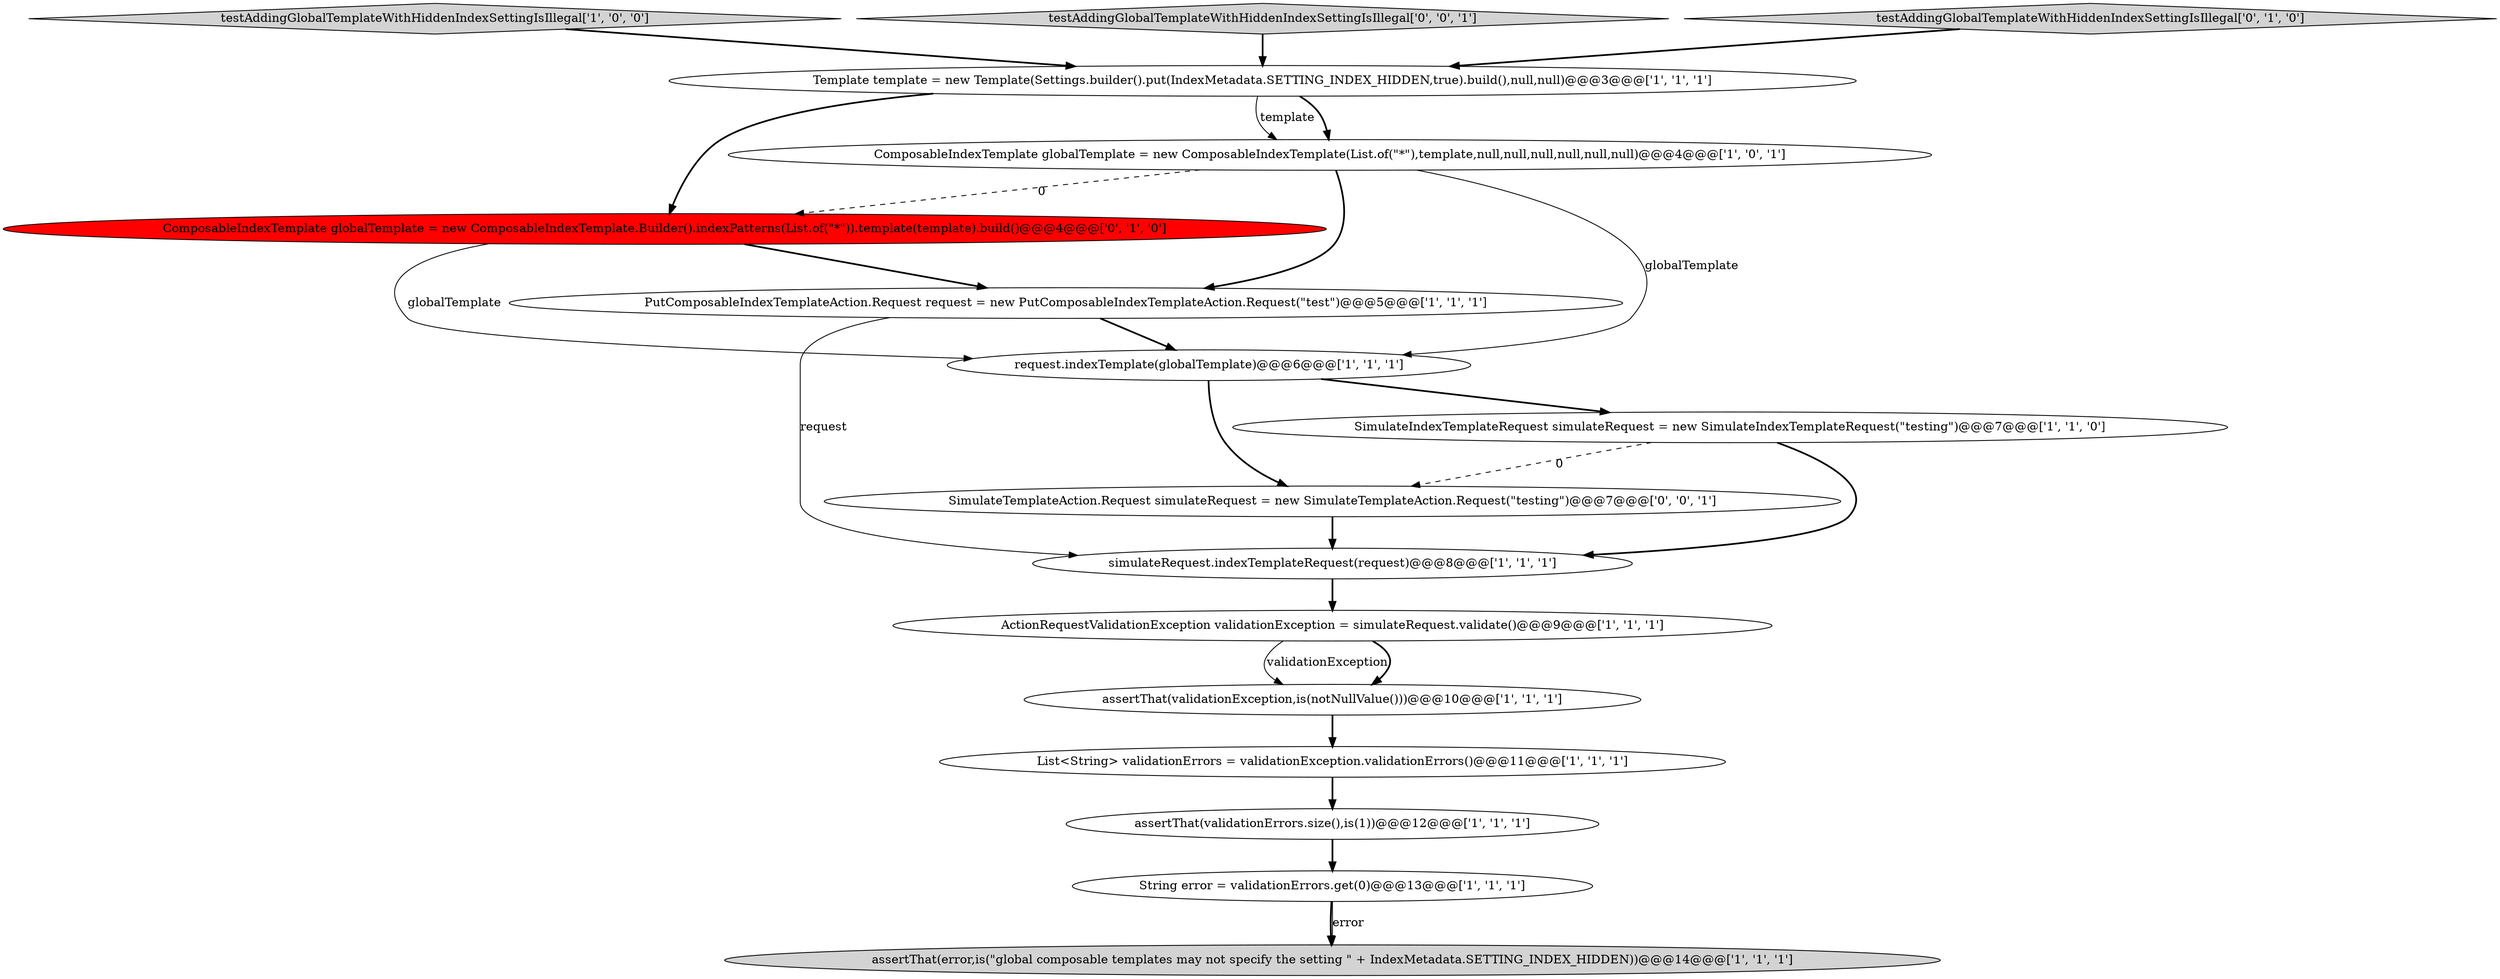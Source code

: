 digraph {
11 [style = filled, label = "ComposableIndexTemplate globalTemplate = new ComposableIndexTemplate(List.of(\"*\"),template,null,null,null,null,null,null)@@@4@@@['1', '0', '1']", fillcolor = white, shape = ellipse image = "AAA0AAABBB1BBB"];
8 [style = filled, label = "String error = validationErrors.get(0)@@@13@@@['1', '1', '1']", fillcolor = white, shape = ellipse image = "AAA0AAABBB1BBB"];
13 [style = filled, label = "ComposableIndexTemplate globalTemplate = new ComposableIndexTemplate.Builder().indexPatterns(List.of(\"*\")).template(template).build()@@@4@@@['0', '1', '0']", fillcolor = red, shape = ellipse image = "AAA1AAABBB2BBB"];
15 [style = filled, label = "SimulateTemplateAction.Request simulateRequest = new SimulateTemplateAction.Request(\"testing\")@@@7@@@['0', '0', '1']", fillcolor = white, shape = ellipse image = "AAA0AAABBB3BBB"];
1 [style = filled, label = "testAddingGlobalTemplateWithHiddenIndexSettingIsIllegal['1', '0', '0']", fillcolor = lightgray, shape = diamond image = "AAA0AAABBB1BBB"];
5 [style = filled, label = "SimulateIndexTemplateRequest simulateRequest = new SimulateIndexTemplateRequest(\"testing\")@@@7@@@['1', '1', '0']", fillcolor = white, shape = ellipse image = "AAA0AAABBB1BBB"];
7 [style = filled, label = "assertThat(validationErrors.size(),is(1))@@@12@@@['1', '1', '1']", fillcolor = white, shape = ellipse image = "AAA0AAABBB1BBB"];
10 [style = filled, label = "assertThat(validationException,is(notNullValue()))@@@10@@@['1', '1', '1']", fillcolor = white, shape = ellipse image = "AAA0AAABBB1BBB"];
16 [style = filled, label = "testAddingGlobalTemplateWithHiddenIndexSettingIsIllegal['0', '0', '1']", fillcolor = lightgray, shape = diamond image = "AAA0AAABBB3BBB"];
2 [style = filled, label = "PutComposableIndexTemplateAction.Request request = new PutComposableIndexTemplateAction.Request(\"test\")@@@5@@@['1', '1', '1']", fillcolor = white, shape = ellipse image = "AAA0AAABBB1BBB"];
6 [style = filled, label = "assertThat(error,is(\"global composable templates may not specify the setting \" + IndexMetadata.SETTING_INDEX_HIDDEN))@@@14@@@['1', '1', '1']", fillcolor = lightgray, shape = ellipse image = "AAA0AAABBB1BBB"];
9 [style = filled, label = "Template template = new Template(Settings.builder().put(IndexMetadata.SETTING_INDEX_HIDDEN,true).build(),null,null)@@@3@@@['1', '1', '1']", fillcolor = white, shape = ellipse image = "AAA0AAABBB1BBB"];
0 [style = filled, label = "ActionRequestValidationException validationException = simulateRequest.validate()@@@9@@@['1', '1', '1']", fillcolor = white, shape = ellipse image = "AAA0AAABBB1BBB"];
14 [style = filled, label = "testAddingGlobalTemplateWithHiddenIndexSettingIsIllegal['0', '1', '0']", fillcolor = lightgray, shape = diamond image = "AAA0AAABBB2BBB"];
4 [style = filled, label = "request.indexTemplate(globalTemplate)@@@6@@@['1', '1', '1']", fillcolor = white, shape = ellipse image = "AAA0AAABBB1BBB"];
3 [style = filled, label = "simulateRequest.indexTemplateRequest(request)@@@8@@@['1', '1', '1']", fillcolor = white, shape = ellipse image = "AAA0AAABBB1BBB"];
12 [style = filled, label = "List<String> validationErrors = validationException.validationErrors()@@@11@@@['1', '1', '1']", fillcolor = white, shape = ellipse image = "AAA0AAABBB1BBB"];
5->3 [style = bold, label=""];
9->11 [style = bold, label=""];
0->10 [style = solid, label="validationException"];
4->15 [style = bold, label=""];
8->6 [style = bold, label=""];
7->8 [style = bold, label=""];
15->3 [style = bold, label=""];
13->4 [style = solid, label="globalTemplate"];
2->4 [style = bold, label=""];
12->7 [style = bold, label=""];
11->2 [style = bold, label=""];
1->9 [style = bold, label=""];
3->0 [style = bold, label=""];
2->3 [style = solid, label="request"];
8->6 [style = solid, label="error"];
11->4 [style = solid, label="globalTemplate"];
0->10 [style = bold, label=""];
11->13 [style = dashed, label="0"];
10->12 [style = bold, label=""];
9->11 [style = solid, label="template"];
9->13 [style = bold, label=""];
14->9 [style = bold, label=""];
5->15 [style = dashed, label="0"];
4->5 [style = bold, label=""];
16->9 [style = bold, label=""];
13->2 [style = bold, label=""];
}

